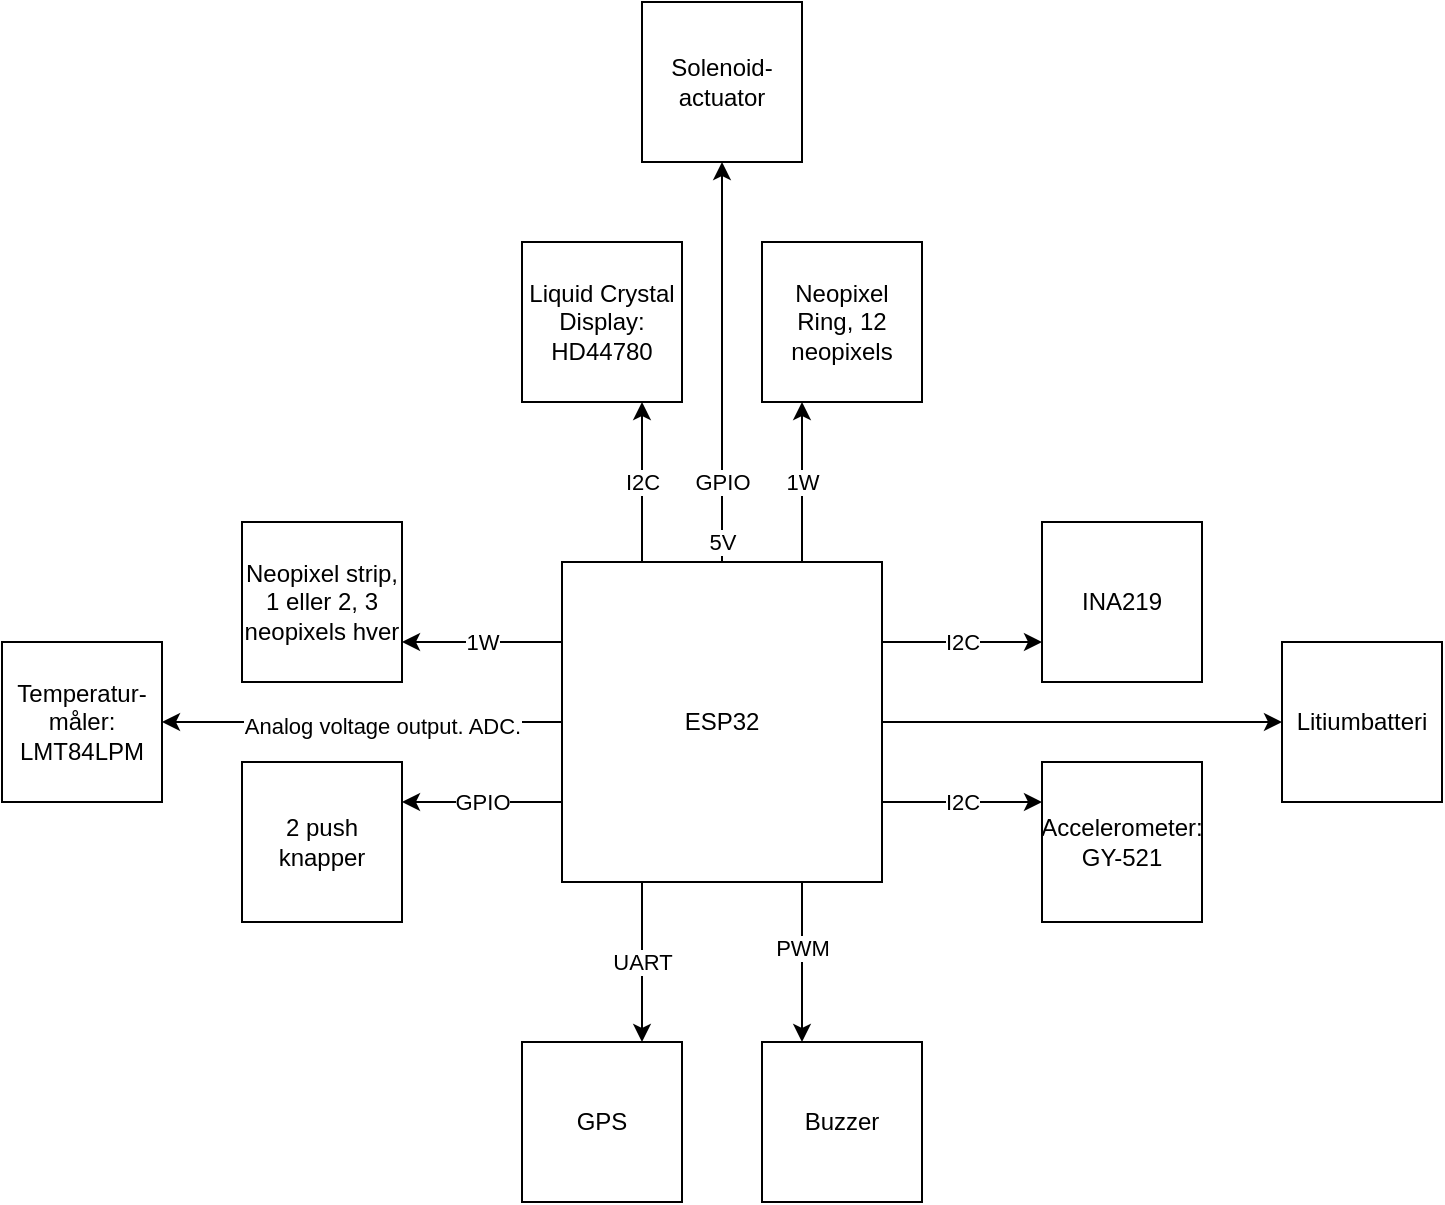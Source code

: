 <mxfile version="24.9.3">
  <diagram name="Page-1" id="Au_jINocBcU9wG9LVLza">
    <mxGraphModel dx="584" dy="861" grid="1" gridSize="10" guides="1" tooltips="1" connect="1" arrows="1" fold="1" page="1" pageScale="1" pageWidth="827" pageHeight="1169" math="0" shadow="0">
      <root>
        <mxCell id="0" />
        <mxCell id="1" parent="0" />
        <mxCell id="EmFi_Dx1vb8NdvtKUb8W-31" style="edgeStyle=orthogonalEdgeStyle;rounded=0;orthogonalLoop=1;jettySize=auto;html=1;exitX=0.5;exitY=0;exitDx=0;exitDy=0;entryX=0.5;entryY=1;entryDx=0;entryDy=0;" parent="1" source="EmFi_Dx1vb8NdvtKUb8W-1" target="EmFi_Dx1vb8NdvtKUb8W-27" edge="1">
          <mxGeometry relative="1" as="geometry" />
        </mxCell>
        <mxCell id="EmFi_Dx1vb8NdvtKUb8W-47" value="GPIO" style="edgeLabel;html=1;align=center;verticalAlign=middle;resizable=0;points=[];" parent="EmFi_Dx1vb8NdvtKUb8W-31" vertex="1" connectable="0">
          <mxGeometry x="-0.18" y="2" relative="1" as="geometry">
            <mxPoint x="2" y="42" as="offset" />
          </mxGeometry>
        </mxCell>
        <mxCell id="IqeGQkIq_OfWnlcnVpKp-1" value="5V" style="edgeLabel;html=1;align=center;verticalAlign=middle;resizable=0;points=[];" vertex="1" connectable="0" parent="EmFi_Dx1vb8NdvtKUb8W-31">
          <mxGeometry x="-0.09" relative="1" as="geometry">
            <mxPoint y="81" as="offset" />
          </mxGeometry>
        </mxCell>
        <mxCell id="EmFi_Dx1vb8NdvtKUb8W-32" value="1W" style="edgeStyle=orthogonalEdgeStyle;rounded=0;orthogonalLoop=1;jettySize=auto;html=1;exitX=0.75;exitY=0;exitDx=0;exitDy=0;entryX=0.25;entryY=1;entryDx=0;entryDy=0;" parent="1" source="EmFi_Dx1vb8NdvtKUb8W-1" target="EmFi_Dx1vb8NdvtKUb8W-13" edge="1">
          <mxGeometry relative="1" as="geometry" />
        </mxCell>
        <mxCell id="EmFi_Dx1vb8NdvtKUb8W-33" value="I2C" style="edgeStyle=orthogonalEdgeStyle;rounded=0;orthogonalLoop=1;jettySize=auto;html=1;exitX=0.25;exitY=0;exitDx=0;exitDy=0;entryX=0.75;entryY=1;entryDx=0;entryDy=0;" parent="1" source="EmFi_Dx1vb8NdvtKUb8W-1" target="EmFi_Dx1vb8NdvtKUb8W-29" edge="1">
          <mxGeometry relative="1" as="geometry" />
        </mxCell>
        <mxCell id="EmFi_Dx1vb8NdvtKUb8W-34" style="edgeStyle=orthogonalEdgeStyle;rounded=0;orthogonalLoop=1;jettySize=auto;html=1;exitX=0;exitY=0.5;exitDx=0;exitDy=0;entryX=1;entryY=0.5;entryDx=0;entryDy=0;" parent="1" source="EmFi_Dx1vb8NdvtKUb8W-1" target="EmFi_Dx1vb8NdvtKUb8W-23" edge="1">
          <mxGeometry relative="1" as="geometry" />
        </mxCell>
        <mxCell id="5EAwnNu0bwSe0VQoL4Nk-1" value="Analog voltage output. ADC." style="edgeLabel;html=1;align=center;verticalAlign=middle;resizable=0;points=[];" parent="EmFi_Dx1vb8NdvtKUb8W-34" vertex="1" connectable="0">
          <mxGeometry x="-0.1" y="2" relative="1" as="geometry">
            <mxPoint as="offset" />
          </mxGeometry>
        </mxCell>
        <mxCell id="EmFi_Dx1vb8NdvtKUb8W-35" value="1W" style="edgeStyle=orthogonalEdgeStyle;rounded=0;orthogonalLoop=1;jettySize=auto;html=1;exitX=0;exitY=0.25;exitDx=0;exitDy=0;entryX=1;entryY=0.75;entryDx=0;entryDy=0;" parent="1" source="EmFi_Dx1vb8NdvtKUb8W-1" target="EmFi_Dx1vb8NdvtKUb8W-16" edge="1">
          <mxGeometry relative="1" as="geometry" />
        </mxCell>
        <mxCell id="EmFi_Dx1vb8NdvtKUb8W-36" style="edgeStyle=orthogonalEdgeStyle;rounded=0;orthogonalLoop=1;jettySize=auto;html=1;exitX=0;exitY=0.75;exitDx=0;exitDy=0;entryX=1;entryY=0.25;entryDx=0;entryDy=0;" parent="1" source="EmFi_Dx1vb8NdvtKUb8W-1" target="EmFi_Dx1vb8NdvtKUb8W-5" edge="1">
          <mxGeometry relative="1" as="geometry">
            <Array as="points">
              <mxPoint x="290" y="440" />
              <mxPoint x="290" y="440" />
            </Array>
          </mxGeometry>
        </mxCell>
        <mxCell id="EmFi_Dx1vb8NdvtKUb8W-43" value="GPIO" style="edgeLabel;html=1;align=center;verticalAlign=middle;resizable=0;points=[];" parent="EmFi_Dx1vb8NdvtKUb8W-36" vertex="1" connectable="0">
          <mxGeometry x="-0.325" y="2" relative="1" as="geometry">
            <mxPoint x="-13" y="-2" as="offset" />
          </mxGeometry>
        </mxCell>
        <mxCell id="EmFi_Dx1vb8NdvtKUb8W-37" style="edgeStyle=orthogonalEdgeStyle;rounded=0;orthogonalLoop=1;jettySize=auto;html=1;exitX=1;exitY=0.25;exitDx=0;exitDy=0;entryX=0;entryY=0.75;entryDx=0;entryDy=0;" parent="1" source="EmFi_Dx1vb8NdvtKUb8W-1" target="EmFi_Dx1vb8NdvtKUb8W-25" edge="1">
          <mxGeometry relative="1" as="geometry" />
        </mxCell>
        <mxCell id="EmFi_Dx1vb8NdvtKUb8W-46" value="I2C" style="edgeLabel;html=1;align=center;verticalAlign=middle;resizable=0;points=[];" parent="EmFi_Dx1vb8NdvtKUb8W-37" vertex="1" connectable="0">
          <mxGeometry x="-0.525" y="4" relative="1" as="geometry">
            <mxPoint x="21" y="4" as="offset" />
          </mxGeometry>
        </mxCell>
        <mxCell id="EmFi_Dx1vb8NdvtKUb8W-38" style="edgeStyle=orthogonalEdgeStyle;rounded=0;orthogonalLoop=1;jettySize=auto;html=1;exitX=1;exitY=0.5;exitDx=0;exitDy=0;entryX=0;entryY=0.5;entryDx=0;entryDy=0;" parent="1" source="EmFi_Dx1vb8NdvtKUb8W-1" target="EmFi_Dx1vb8NdvtKUb8W-24" edge="1">
          <mxGeometry relative="1" as="geometry" />
        </mxCell>
        <mxCell id="EmFi_Dx1vb8NdvtKUb8W-39" style="edgeStyle=orthogonalEdgeStyle;rounded=0;orthogonalLoop=1;jettySize=auto;html=1;exitX=1;exitY=0.75;exitDx=0;exitDy=0;entryX=0;entryY=0.25;entryDx=0;entryDy=0;" parent="1" source="EmFi_Dx1vb8NdvtKUb8W-1" target="EmFi_Dx1vb8NdvtKUb8W-26" edge="1">
          <mxGeometry relative="1" as="geometry">
            <Array as="points">
              <mxPoint x="530" y="440" />
              <mxPoint x="530" y="440" />
            </Array>
          </mxGeometry>
        </mxCell>
        <mxCell id="EmFi_Dx1vb8NdvtKUb8W-45" value="I2C" style="edgeLabel;html=1;align=center;verticalAlign=middle;resizable=0;points=[];" parent="EmFi_Dx1vb8NdvtKUb8W-39" vertex="1" connectable="0">
          <mxGeometry x="0.125" y="1" relative="1" as="geometry">
            <mxPoint x="-5" y="1" as="offset" />
          </mxGeometry>
        </mxCell>
        <mxCell id="EmFi_Dx1vb8NdvtKUb8W-40" style="edgeStyle=orthogonalEdgeStyle;rounded=0;orthogonalLoop=1;jettySize=auto;html=1;exitX=0.75;exitY=1;exitDx=0;exitDy=0;entryX=0.25;entryY=0;entryDx=0;entryDy=0;" parent="1" source="EmFi_Dx1vb8NdvtKUb8W-1" target="EmFi_Dx1vb8NdvtKUb8W-11" edge="1">
          <mxGeometry relative="1" as="geometry" />
        </mxCell>
        <mxCell id="5EAwnNu0bwSe0VQoL4Nk-2" value="PWM" style="edgeLabel;html=1;align=center;verticalAlign=middle;resizable=0;points=[];" parent="EmFi_Dx1vb8NdvtKUb8W-40" vertex="1" connectable="0">
          <mxGeometry x="-0.175" y="4" relative="1" as="geometry">
            <mxPoint x="-4" as="offset" />
          </mxGeometry>
        </mxCell>
        <mxCell id="EmFi_Dx1vb8NdvtKUb8W-41" style="edgeStyle=orthogonalEdgeStyle;rounded=0;orthogonalLoop=1;jettySize=auto;html=1;exitX=0.25;exitY=1;exitDx=0;exitDy=0;entryX=0.75;entryY=0;entryDx=0;entryDy=0;" parent="1" source="EmFi_Dx1vb8NdvtKUb8W-1" target="EmFi_Dx1vb8NdvtKUb8W-6" edge="1">
          <mxGeometry relative="1" as="geometry" />
        </mxCell>
        <mxCell id="EmFi_Dx1vb8NdvtKUb8W-42" value="UART" style="edgeLabel;html=1;align=center;verticalAlign=middle;resizable=0;points=[];" parent="EmFi_Dx1vb8NdvtKUb8W-41" vertex="1" connectable="0">
          <mxGeometry x="-0.15" y="1" relative="1" as="geometry">
            <mxPoint x="-1" y="6" as="offset" />
          </mxGeometry>
        </mxCell>
        <mxCell id="EmFi_Dx1vb8NdvtKUb8W-1" value="ESP32" style="whiteSpace=wrap;html=1;aspect=fixed;" parent="1" vertex="1">
          <mxGeometry x="320" y="320" width="160" height="160" as="geometry" />
        </mxCell>
        <mxCell id="EmFi_Dx1vb8NdvtKUb8W-5" value="2 push knapper" style="whiteSpace=wrap;html=1;aspect=fixed;" parent="1" vertex="1">
          <mxGeometry x="160" y="420" width="80" height="80" as="geometry" />
        </mxCell>
        <mxCell id="EmFi_Dx1vb8NdvtKUb8W-6" value="GPS" style="whiteSpace=wrap;html=1;aspect=fixed;" parent="1" vertex="1">
          <mxGeometry x="300" y="560" width="80" height="80" as="geometry" />
        </mxCell>
        <mxCell id="EmFi_Dx1vb8NdvtKUb8W-11" value="Buzzer" style="whiteSpace=wrap;html=1;aspect=fixed;" parent="1" vertex="1">
          <mxGeometry x="420" y="560" width="80" height="80" as="geometry" />
        </mxCell>
        <mxCell id="EmFi_Dx1vb8NdvtKUb8W-13" value="Neopixel Ring, 12 neopixels" style="whiteSpace=wrap;html=1;aspect=fixed;" parent="1" vertex="1">
          <mxGeometry x="420" y="160" width="80" height="80" as="geometry" />
        </mxCell>
        <mxCell id="EmFi_Dx1vb8NdvtKUb8W-16" value="Neopixel strip, 1 eller 2, 3 neopixels hver" style="whiteSpace=wrap;html=1;aspect=fixed;" parent="1" vertex="1">
          <mxGeometry x="160" y="300" width="80" height="80" as="geometry" />
        </mxCell>
        <mxCell id="EmFi_Dx1vb8NdvtKUb8W-23" value="Temperatur-&lt;div&gt;måler:&lt;/div&gt;&lt;div&gt;LMT84LPM&lt;br&gt;&lt;/div&gt;" style="whiteSpace=wrap;html=1;aspect=fixed;" parent="1" vertex="1">
          <mxGeometry x="40" y="360" width="80" height="80" as="geometry" />
        </mxCell>
        <mxCell id="EmFi_Dx1vb8NdvtKUb8W-24" value="Litiumbatteri" style="whiteSpace=wrap;html=1;aspect=fixed;" parent="1" vertex="1">
          <mxGeometry x="680" y="360" width="80" height="80" as="geometry" />
        </mxCell>
        <mxCell id="EmFi_Dx1vb8NdvtKUb8W-25" value="INA219" style="whiteSpace=wrap;html=1;aspect=fixed;" parent="1" vertex="1">
          <mxGeometry x="560" y="300" width="80" height="80" as="geometry" />
        </mxCell>
        <mxCell id="EmFi_Dx1vb8NdvtKUb8W-26" value="Accelerometer:&lt;br&gt;GY-521" style="whiteSpace=wrap;html=1;aspect=fixed;" parent="1" vertex="1">
          <mxGeometry x="560" y="420" width="80" height="80" as="geometry" />
        </mxCell>
        <mxCell id="EmFi_Dx1vb8NdvtKUb8W-27" value="Solenoid-&lt;div&gt;actuator&lt;/div&gt;" style="whiteSpace=wrap;html=1;aspect=fixed;" parent="1" vertex="1">
          <mxGeometry x="360" y="40" width="80" height="80" as="geometry" />
        </mxCell>
        <mxCell id="EmFi_Dx1vb8NdvtKUb8W-29" value="Liquid Crystal&lt;div&gt;Display:&lt;br&gt;HD44780&lt;br&gt;&lt;/div&gt;" style="whiteSpace=wrap;html=1;aspect=fixed;" parent="1" vertex="1">
          <mxGeometry x="300" y="160" width="80" height="80" as="geometry" />
        </mxCell>
      </root>
    </mxGraphModel>
  </diagram>
</mxfile>
